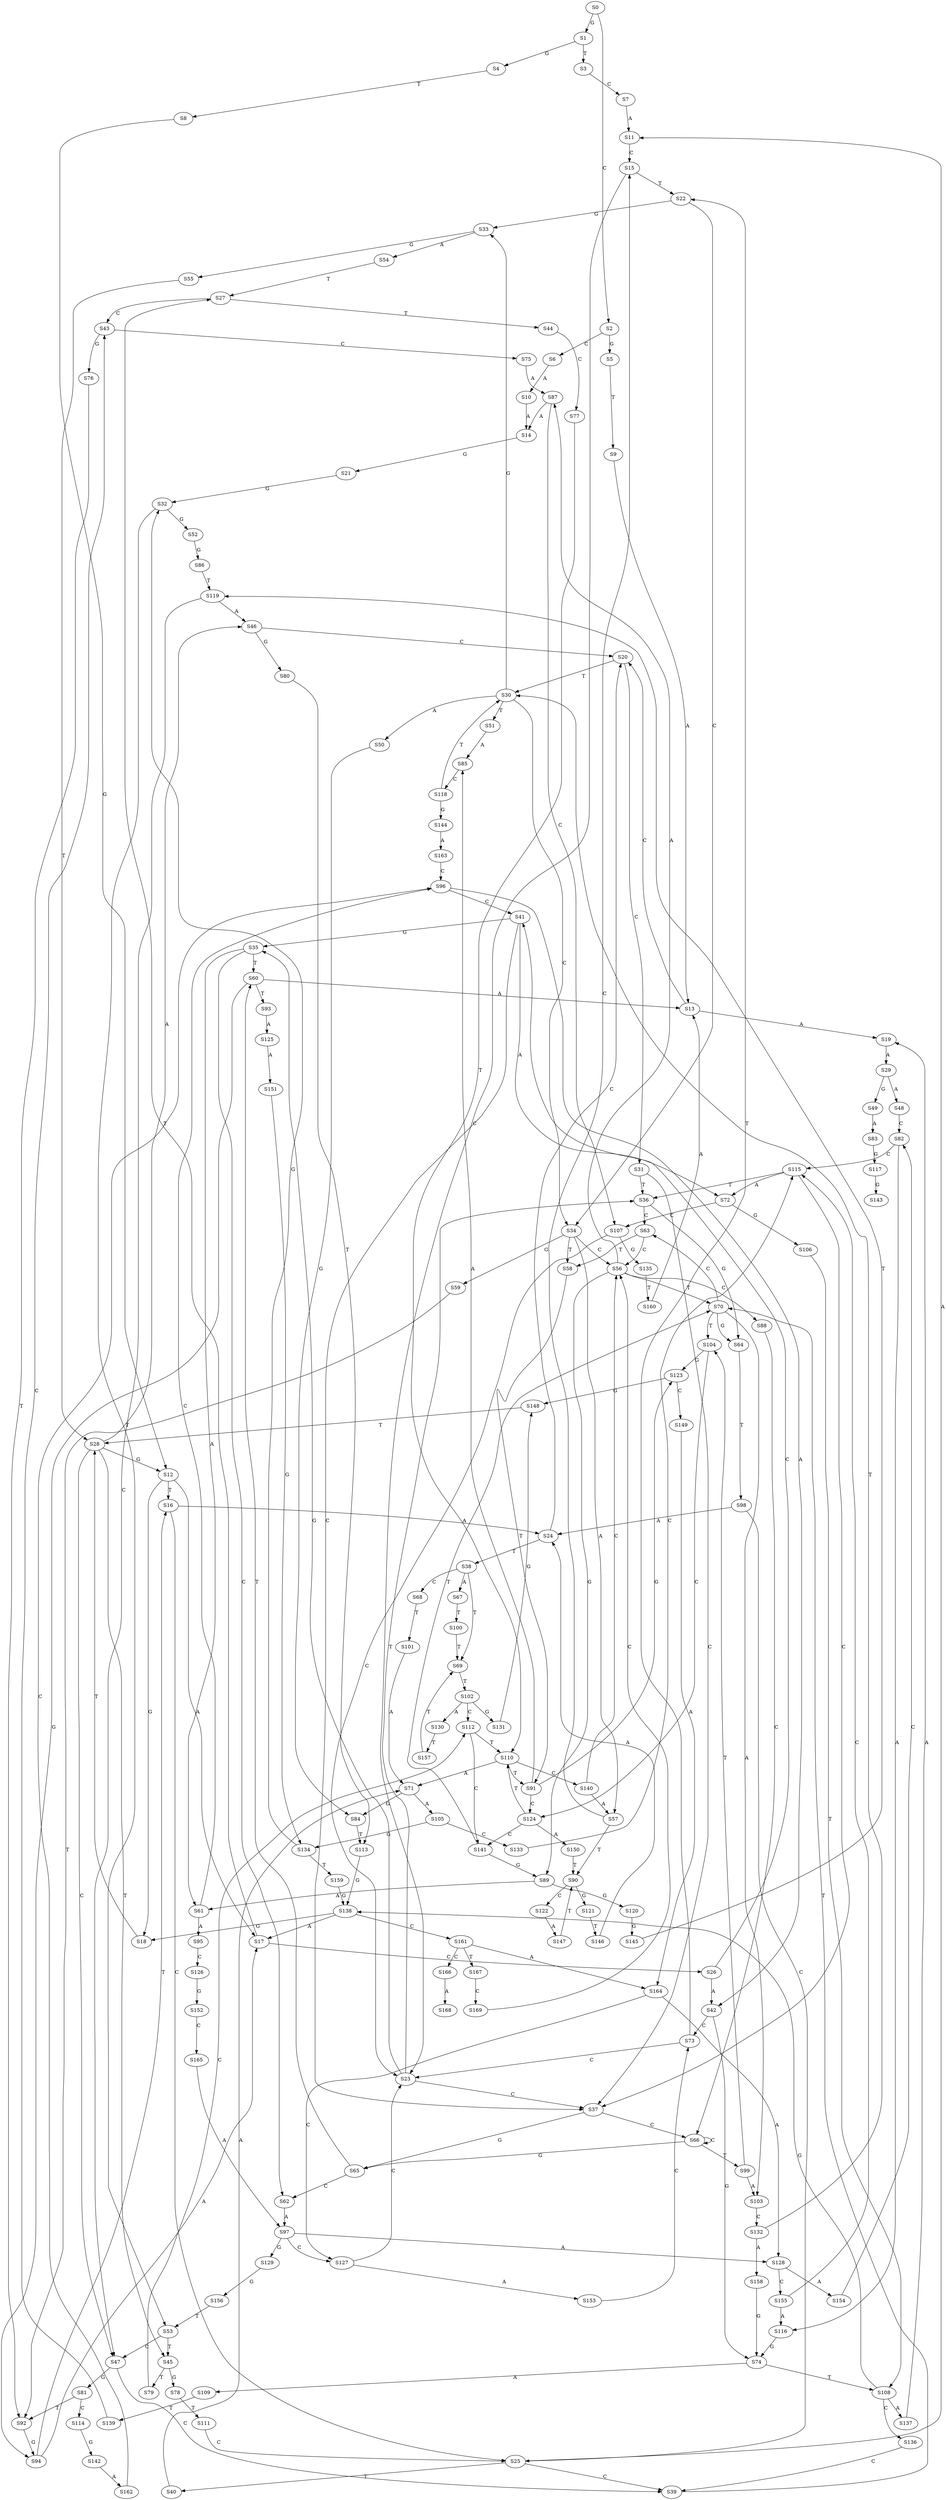 strict digraph  {
	S0 -> S1 [ label = G ];
	S0 -> S2 [ label = C ];
	S1 -> S3 [ label = T ];
	S1 -> S4 [ label = G ];
	S2 -> S5 [ label = G ];
	S2 -> S6 [ label = C ];
	S3 -> S7 [ label = C ];
	S4 -> S8 [ label = T ];
	S5 -> S9 [ label = T ];
	S6 -> S10 [ label = A ];
	S7 -> S11 [ label = A ];
	S8 -> S12 [ label = G ];
	S9 -> S13 [ label = A ];
	S10 -> S14 [ label = A ];
	S11 -> S15 [ label = C ];
	S12 -> S16 [ label = T ];
	S12 -> S17 [ label = A ];
	S12 -> S18 [ label = G ];
	S13 -> S19 [ label = A ];
	S13 -> S20 [ label = C ];
	S14 -> S21 [ label = G ];
	S15 -> S22 [ label = T ];
	S15 -> S23 [ label = C ];
	S16 -> S24 [ label = A ];
	S16 -> S25 [ label = C ];
	S17 -> S26 [ label = C ];
	S17 -> S27 [ label = T ];
	S18 -> S28 [ label = T ];
	S19 -> S29 [ label = A ];
	S20 -> S30 [ label = T ];
	S20 -> S31 [ label = C ];
	S21 -> S32 [ label = G ];
	S22 -> S33 [ label = G ];
	S22 -> S34 [ label = C ];
	S23 -> S35 [ label = G ];
	S23 -> S36 [ label = T ];
	S23 -> S37 [ label = C ];
	S24 -> S20 [ label = C ];
	S24 -> S38 [ label = T ];
	S25 -> S39 [ label = C ];
	S25 -> S40 [ label = T ];
	S25 -> S11 [ label = A ];
	S26 -> S41 [ label = C ];
	S26 -> S42 [ label = A ];
	S27 -> S43 [ label = C ];
	S27 -> S44 [ label = T ];
	S28 -> S45 [ label = T ];
	S28 -> S46 [ label = A ];
	S28 -> S12 [ label = G ];
	S28 -> S47 [ label = C ];
	S29 -> S48 [ label = A ];
	S29 -> S49 [ label = G ];
	S30 -> S33 [ label = G ];
	S30 -> S50 [ label = A ];
	S30 -> S34 [ label = C ];
	S30 -> S51 [ label = T ];
	S31 -> S37 [ label = C ];
	S31 -> S36 [ label = T ];
	S32 -> S52 [ label = G ];
	S32 -> S53 [ label = T ];
	S33 -> S54 [ label = A ];
	S33 -> S55 [ label = G ];
	S34 -> S56 [ label = C ];
	S34 -> S57 [ label = A ];
	S34 -> S58 [ label = T ];
	S34 -> S59 [ label = G ];
	S35 -> S60 [ label = T ];
	S35 -> S61 [ label = A ];
	S35 -> S62 [ label = C ];
	S36 -> S63 [ label = C ];
	S36 -> S64 [ label = G ];
	S37 -> S65 [ label = G ];
	S37 -> S66 [ label = C ];
	S38 -> S67 [ label = A ];
	S38 -> S68 [ label = C ];
	S38 -> S69 [ label = T ];
	S39 -> S70 [ label = T ];
	S40 -> S71 [ label = A ];
	S41 -> S72 [ label = A ];
	S41 -> S35 [ label = G ];
	S41 -> S37 [ label = C ];
	S42 -> S73 [ label = C ];
	S42 -> S74 [ label = G ];
	S43 -> S75 [ label = C ];
	S43 -> S76 [ label = G ];
	S44 -> S77 [ label = C ];
	S45 -> S78 [ label = G ];
	S45 -> S79 [ label = T ];
	S46 -> S80 [ label = G ];
	S46 -> S20 [ label = C ];
	S47 -> S81 [ label = G ];
	S47 -> S39 [ label = C ];
	S48 -> S82 [ label = C ];
	S49 -> S83 [ label = A ];
	S50 -> S84 [ label = G ];
	S51 -> S85 [ label = A ];
	S52 -> S86 [ label = G ];
	S53 -> S45 [ label = T ];
	S53 -> S47 [ label = C ];
	S54 -> S27 [ label = T ];
	S55 -> S28 [ label = T ];
	S56 -> S87 [ label = A ];
	S56 -> S70 [ label = T ];
	S56 -> S88 [ label = C ];
	S56 -> S89 [ label = G ];
	S57 -> S90 [ label = T ];
	S57 -> S15 [ label = C ];
	S58 -> S91 [ label = T ];
	S59 -> S92 [ label = T ];
	S60 -> S93 [ label = T ];
	S60 -> S94 [ label = G ];
	S60 -> S13 [ label = A ];
	S61 -> S95 [ label = A ];
	S61 -> S96 [ label = C ];
	S62 -> S97 [ label = A ];
	S63 -> S56 [ label = C ];
	S63 -> S58 [ label = T ];
	S64 -> S98 [ label = T ];
	S65 -> S62 [ label = C ];
	S65 -> S60 [ label = T ];
	S66 -> S99 [ label = T ];
	S66 -> S66 [ label = C ];
	S66 -> S65 [ label = G ];
	S67 -> S100 [ label = T ];
	S68 -> S101 [ label = T ];
	S69 -> S102 [ label = T ];
	S70 -> S103 [ label = A ];
	S70 -> S104 [ label = T ];
	S70 -> S64 [ label = G ];
	S70 -> S63 [ label = C ];
	S71 -> S105 [ label = A ];
	S71 -> S84 [ label = G ];
	S72 -> S106 [ label = G ];
	S72 -> S107 [ label = C ];
	S73 -> S23 [ label = C ];
	S73 -> S22 [ label = T ];
	S74 -> S108 [ label = T ];
	S74 -> S109 [ label = A ];
	S75 -> S87 [ label = A ];
	S76 -> S92 [ label = T ];
	S77 -> S110 [ label = T ];
	S78 -> S111 [ label = T ];
	S79 -> S112 [ label = C ];
	S80 -> S113 [ label = T ];
	S81 -> S114 [ label = C ];
	S81 -> S92 [ label = T ];
	S82 -> S115 [ label = C ];
	S82 -> S116 [ label = A ];
	S83 -> S117 [ label = G ];
	S84 -> S113 [ label = T ];
	S85 -> S118 [ label = C ];
	S86 -> S119 [ label = T ];
	S87 -> S14 [ label = A ];
	S87 -> S107 [ label = C ];
	S88 -> S66 [ label = C ];
	S89 -> S120 [ label = G ];
	S89 -> S61 [ label = A ];
	S90 -> S121 [ label = G ];
	S90 -> S122 [ label = C ];
	S91 -> S123 [ label = G ];
	S91 -> S124 [ label = C ];
	S91 -> S85 [ label = A ];
	S92 -> S94 [ label = G ];
	S93 -> S125 [ label = A ];
	S94 -> S16 [ label = T ];
	S94 -> S17 [ label = A ];
	S95 -> S126 [ label = C ];
	S96 -> S41 [ label = C ];
	S96 -> S42 [ label = A ];
	S97 -> S127 [ label = C ];
	S97 -> S128 [ label = A ];
	S97 -> S129 [ label = G ];
	S98 -> S25 [ label = C ];
	S98 -> S24 [ label = A ];
	S99 -> S103 [ label = A ];
	S99 -> S104 [ label = T ];
	S100 -> S69 [ label = T ];
	S101 -> S71 [ label = A ];
	S102 -> S112 [ label = C ];
	S102 -> S130 [ label = A ];
	S102 -> S131 [ label = G ];
	S103 -> S132 [ label = C ];
	S104 -> S124 [ label = C ];
	S104 -> S123 [ label = G ];
	S105 -> S133 [ label = C ];
	S105 -> S134 [ label = G ];
	S106 -> S108 [ label = T ];
	S107 -> S23 [ label = C ];
	S107 -> S135 [ label = G ];
	S108 -> S136 [ label = C ];
	S108 -> S137 [ label = A ];
	S108 -> S138 [ label = G ];
	S109 -> S139 [ label = T ];
	S110 -> S140 [ label = C ];
	S110 -> S71 [ label = A ];
	S110 -> S91 [ label = T ];
	S111 -> S25 [ label = C ];
	S112 -> S141 [ label = C ];
	S112 -> S110 [ label = T ];
	S113 -> S138 [ label = G ];
	S114 -> S142 [ label = G ];
	S115 -> S72 [ label = A ];
	S115 -> S37 [ label = C ];
	S115 -> S36 [ label = T ];
	S116 -> S74 [ label = G ];
	S117 -> S143 [ label = G ];
	S118 -> S144 [ label = G ];
	S118 -> S30 [ label = T ];
	S119 -> S46 [ label = A ];
	S119 -> S47 [ label = C ];
	S120 -> S145 [ label = G ];
	S121 -> S146 [ label = T ];
	S122 -> S147 [ label = A ];
	S123 -> S148 [ label = G ];
	S123 -> S149 [ label = C ];
	S124 -> S150 [ label = A ];
	S124 -> S141 [ label = C ];
	S124 -> S110 [ label = T ];
	S125 -> S151 [ label = A ];
	S126 -> S152 [ label = G ];
	S127 -> S153 [ label = A ];
	S127 -> S23 [ label = C ];
	S128 -> S154 [ label = A ];
	S128 -> S155 [ label = C ];
	S129 -> S156 [ label = G ];
	S130 -> S157 [ label = T ];
	S131 -> S148 [ label = G ];
	S132 -> S30 [ label = T ];
	S132 -> S158 [ label = A ];
	S133 -> S115 [ label = C ];
	S134 -> S159 [ label = T ];
	S134 -> S32 [ label = G ];
	S135 -> S160 [ label = T ];
	S136 -> S39 [ label = C ];
	S137 -> S19 [ label = A ];
	S138 -> S161 [ label = C ];
	S138 -> S18 [ label = G ];
	S138 -> S17 [ label = A ];
	S139 -> S43 [ label = C ];
	S140 -> S56 [ label = C ];
	S140 -> S57 [ label = A ];
	S141 -> S70 [ label = T ];
	S141 -> S89 [ label = G ];
	S142 -> S162 [ label = A ];
	S144 -> S163 [ label = A ];
	S145 -> S119 [ label = T ];
	S146 -> S24 [ label = A ];
	S147 -> S90 [ label = T ];
	S148 -> S28 [ label = T ];
	S149 -> S164 [ label = A ];
	S150 -> S90 [ label = T ];
	S151 -> S134 [ label = G ];
	S152 -> S165 [ label = C ];
	S153 -> S73 [ label = C ];
	S154 -> S82 [ label = C ];
	S155 -> S116 [ label = A ];
	S155 -> S115 [ label = C ];
	S156 -> S53 [ label = T ];
	S157 -> S69 [ label = T ];
	S158 -> S74 [ label = G ];
	S159 -> S138 [ label = G ];
	S160 -> S13 [ label = A ];
	S161 -> S166 [ label = C ];
	S161 -> S164 [ label = A ];
	S161 -> S167 [ label = T ];
	S162 -> S96 [ label = C ];
	S163 -> S96 [ label = C ];
	S164 -> S127 [ label = C ];
	S164 -> S128 [ label = A ];
	S165 -> S97 [ label = A ];
	S166 -> S168 [ label = A ];
	S167 -> S169 [ label = C ];
	S169 -> S56 [ label = C ];
}
